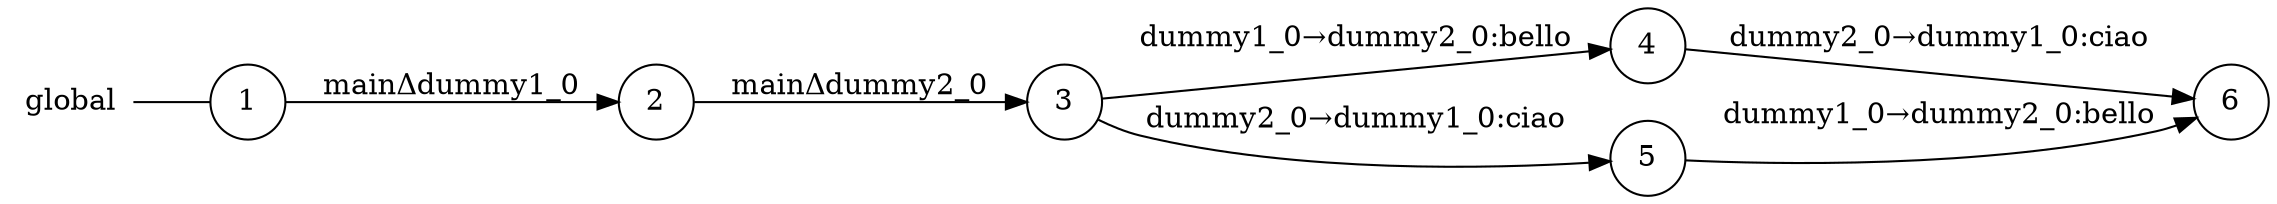digraph global {
	rankdir="LR";
	n_0 [label="global", shape="plaintext"];
	n_1 [id="5", shape=circle, label="6"];
	n_2 [id="1", shape=circle, label="1"];
	n_0 -> n_2 [arrowhead=none];
	n_3 [id="2", shape=circle, label="2"];
	n_4 [id="4", shape=circle, label="4"];
	n_5 [id="7", shape=circle, label="5"];
	n_6 [id="3", shape=circle, label="3"];

	n_6 -> n_4 [id="[$e|3]", label="dummy1_0→dummy2_0:bello"];
	n_5 -> n_1 [id="[$e|6]", label="dummy1_0→dummy2_0:bello"];
	n_2 -> n_3 [id="[$e|1]", label="mainΔdummy1_0"];
	n_4 -> n_1 [id="[$e|0]", label="dummy2_0→dummy1_0:ciao"];
	n_3 -> n_6 [id="[$e|2]", label="mainΔdummy2_0"];
	n_6 -> n_5 [id="[$e|4]", label="dummy2_0→dummy1_0:ciao"];
}
